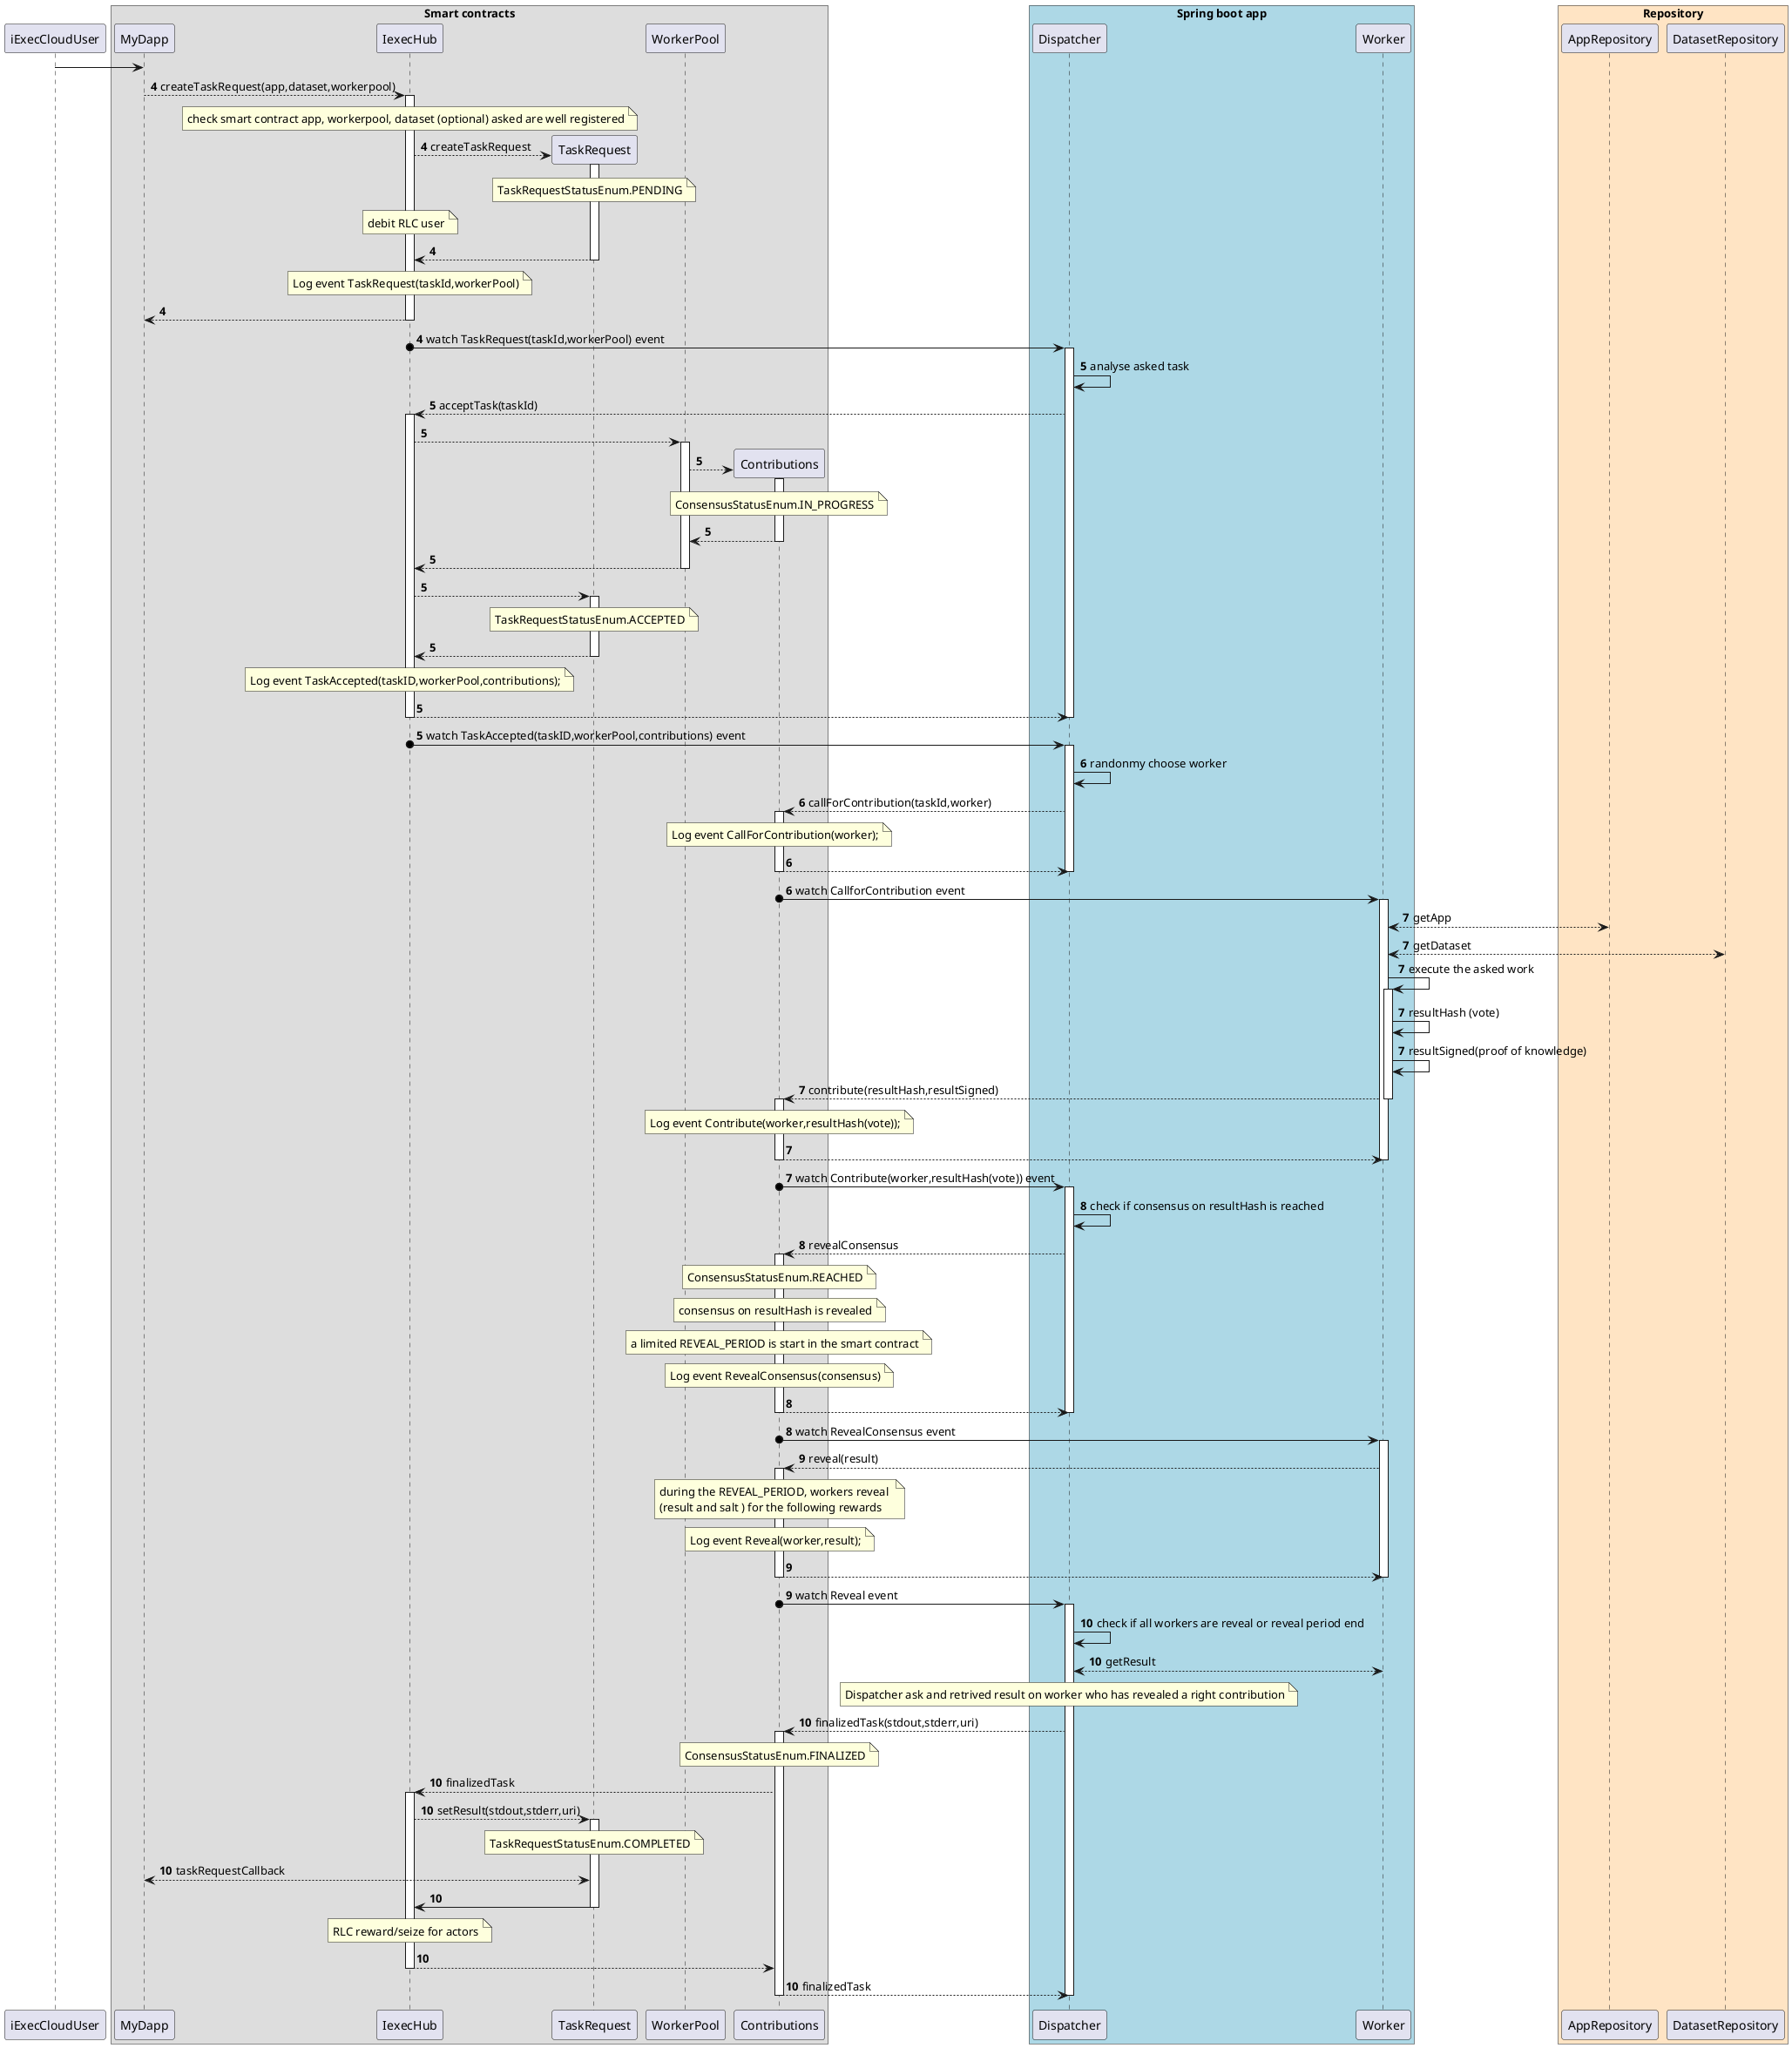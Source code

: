 @startuml

iExecCloudUser -> MyDapp

box "Smart contracts"
	participant MyDapp
	participant IexecHub
	participant TaskRequest
    participant WorkerPool
    participant Contributions
end box


autonumber 4

MyDapp --> IexecHub: createTaskRequest(app,dataset,workerpool)
activate IexecHub
note over IexecHub : check smart contract app, workerpool, dataset (optional) asked are well registered
create TaskRequest
autonumber 4
IexecHub --> TaskRequest: createTaskRequest
note over TaskRequest :TaskRequestStatusEnum.PENDING
note over IexecHub : debit RLC user
activate TaskRequest
autonumber 4

IexecHub <-- TaskRequest
deactivate TaskRequest
note over IexecHub :Log event TaskRequest(taskId,workerPool)
autonumber 4
MyDapp <-- IexecHub

deactivate IexecHub

box "Spring boot app" #LightBlue
	participant Dispatcher
    participant Worker
end box


box "Repository" #Bisque
	participant AppRepository
    participant DatasetRepository
end box



autonumber 4
IexecHub o-> Dispatcher : watch TaskRequest(taskId,workerPool) event
activate Dispatcher
Dispatcher -> Dispatcher : analyse asked task
autonumber 5
Dispatcher --> IexecHub : acceptTask(taskId)
activate IexecHub
autonumber 5
IexecHub --> WorkerPool
activate WorkerPool
autonumber 5
create Contributions
WorkerPool --> Contributions
activate Contributions
note over Contributions :ConsensusStatusEnum.IN_PROGRESS
autonumber 5
Contributions --> WorkerPool
deactivate Contributions
autonumber 5
WorkerPool --> IexecHub
deactivate WorkerPool
autonumber 5
IexecHub --> TaskRequest
activate TaskRequest
note over TaskRequest :TaskRequestStatusEnum.ACCEPTED
autonumber 5
TaskRequest --> IexecHub
deactivate TaskRequest
note over IexecHub :Log event TaskAccepted(taskID,workerPool,contributions);
autonumber 5
IexecHub --> Dispatcher
deactivate IexecHub
deactivate Dispatcher
autonumber 5
IexecHub o-> Dispatcher : watch TaskAccepted(taskID,workerPool,contributions) event

autonumber 6
activate Dispatcher
Dispatcher -> Dispatcher : randonmy choose worker

autonumber 6
Dispatcher  --> Contributions : callForContribution(taskId,worker)
activate Contributions
note over Contributions :Log event CallForContribution(worker);
autonumber 6
Contributions --> Dispatcher
deactivate Contributions

deactivate Dispatcher
autonumber 6
Contributions o-> Worker : watch CallforContribution event
activate Worker
Worker  <--> AppRepository : getApp
autonumber 7
autonumber 7
Worker  <--> DatasetRepository : getDataset

autonumber 7
Worker-> Worker: execute the asked work
activate Worker
autonumber 7
Worker-> Worker: resultHash (vote)
autonumber 7
Worker-> Worker: resultSigned(proof of knowledge)
autonumber 7
Worker  --> Contributions : contribute(resultHash,resultSigned)
deactivate  Worker


activate Contributions
note over Contributions :Log event Contribute(worker,resultHash(vote));
deactivate Contributions
autonumber 7
Contributions  --> Worker
deactivate  Worker
deactivate Contributions
autonumber 7
Contributions o-> Dispatcher : watch Contribute(worker,resultHash(vote)) event
activate Dispatcher

autonumber 8
Dispatcher -> Dispatcher: check if consensus on resultHash is reached
autonumber 8
Dispatcher --> Contributions : revealConsensus
activate Contributions
note over Contributions :ConsensusStatusEnum.REACHED
note over Contributions :consensus on resultHash is revealed
note over Contributions : a limited REVEAL_PERIOD is start in the smart contract
note over Contributions :Log event RevealConsensus(consensus)
autonumber 8
Contributions --> Dispatcher
deactivate Dispatcher
deactivate Contributions
autonumber 8
Contributions o-> Worker : watch RevealConsensus event
activate Worker
autonumber 9
Worker  --> Contributions  :reveal(result)
activate Contributions
note over Contributions : during the REVEAL_PERIOD, workers reveal \n(result and salt ) for the following rewards
note over Contributions :Log event Reveal(worker,result);

autonumber 9
Contributions  --> Worker
deactivate Contributions
deactivate Worker
autonumber 9
Contributions o-> Dispatcher : watch Reveal event
activate Dispatcher

autonumber 10
Dispatcher -> Dispatcher : check if all workers are reveal or reveal period end
autonumber 10
Dispatcher  <--> Worker  : getResult
note over Dispatcher : Dispatcher ask and retrived result on worker who has revealed a right contribution

autonumber 10
Dispatcher --> Contributions : finalizedTask(stdout,stderr,uri)
activate Contributions
autonumber 10
note over Contributions : ConsensusStatusEnum.FINALIZED
autonumber 10
Contributions --> IexecHub :finalizedTask
autonumber 10
activate IexecHub

IexecHub --> TaskRequest :setResult(stdout,stderr,uri)
activate TaskRequest
autonumber 10
note over TaskRequest : TaskRequestStatusEnum.COMPLETED
TaskRequest <--> MyDapp : taskRequestCallback
autonumber 10
TaskRequest -> IexecHub

deactivate TaskRequest
note over IexecHub : RLC reward/seize for actors
autonumber 10
IexecHub --> Contributions
deactivate IexecHub
autonumber 10
Contributions --> Dispatcher : finalizedTask
deactivate Contributions
deactivate Dispatcher
deactivate TaskRequest
@enduml